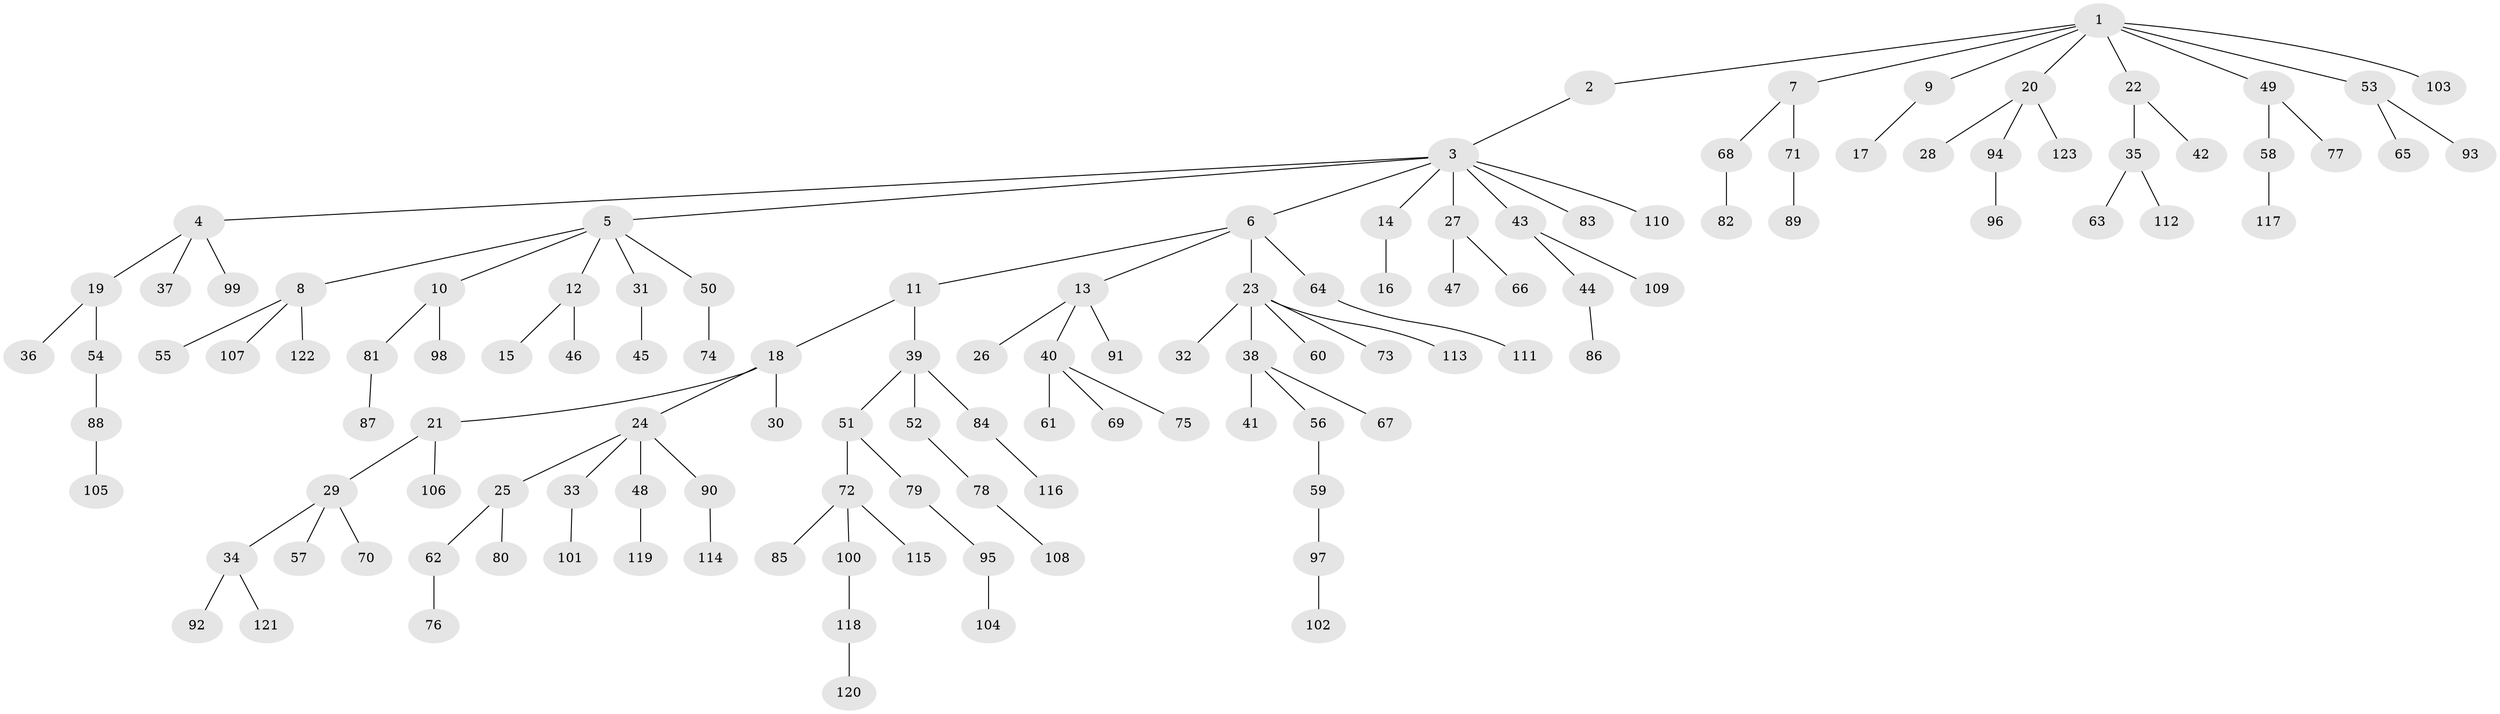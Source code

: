 // coarse degree distribution, {4: 0.023255813953488372, 1: 0.6395348837209303, 2: 0.2558139534883721, 8: 0.023255813953488372, 6: 0.011627906976744186, 5: 0.03488372093023256, 26: 0.011627906976744186}
// Generated by graph-tools (version 1.1) at 2025/55/03/04/25 21:55:59]
// undirected, 123 vertices, 122 edges
graph export_dot {
graph [start="1"]
  node [color=gray90,style=filled];
  1;
  2;
  3;
  4;
  5;
  6;
  7;
  8;
  9;
  10;
  11;
  12;
  13;
  14;
  15;
  16;
  17;
  18;
  19;
  20;
  21;
  22;
  23;
  24;
  25;
  26;
  27;
  28;
  29;
  30;
  31;
  32;
  33;
  34;
  35;
  36;
  37;
  38;
  39;
  40;
  41;
  42;
  43;
  44;
  45;
  46;
  47;
  48;
  49;
  50;
  51;
  52;
  53;
  54;
  55;
  56;
  57;
  58;
  59;
  60;
  61;
  62;
  63;
  64;
  65;
  66;
  67;
  68;
  69;
  70;
  71;
  72;
  73;
  74;
  75;
  76;
  77;
  78;
  79;
  80;
  81;
  82;
  83;
  84;
  85;
  86;
  87;
  88;
  89;
  90;
  91;
  92;
  93;
  94;
  95;
  96;
  97;
  98;
  99;
  100;
  101;
  102;
  103;
  104;
  105;
  106;
  107;
  108;
  109;
  110;
  111;
  112;
  113;
  114;
  115;
  116;
  117;
  118;
  119;
  120;
  121;
  122;
  123;
  1 -- 2;
  1 -- 7;
  1 -- 9;
  1 -- 20;
  1 -- 22;
  1 -- 49;
  1 -- 53;
  1 -- 103;
  2 -- 3;
  3 -- 4;
  3 -- 5;
  3 -- 6;
  3 -- 14;
  3 -- 27;
  3 -- 43;
  3 -- 83;
  3 -- 110;
  4 -- 19;
  4 -- 37;
  4 -- 99;
  5 -- 8;
  5 -- 10;
  5 -- 12;
  5 -- 31;
  5 -- 50;
  6 -- 11;
  6 -- 13;
  6 -- 23;
  6 -- 64;
  7 -- 68;
  7 -- 71;
  8 -- 55;
  8 -- 107;
  8 -- 122;
  9 -- 17;
  10 -- 81;
  10 -- 98;
  11 -- 18;
  11 -- 39;
  12 -- 15;
  12 -- 46;
  13 -- 26;
  13 -- 40;
  13 -- 91;
  14 -- 16;
  18 -- 21;
  18 -- 24;
  18 -- 30;
  19 -- 36;
  19 -- 54;
  20 -- 28;
  20 -- 94;
  20 -- 123;
  21 -- 29;
  21 -- 106;
  22 -- 35;
  22 -- 42;
  23 -- 32;
  23 -- 38;
  23 -- 60;
  23 -- 73;
  23 -- 113;
  24 -- 25;
  24 -- 33;
  24 -- 48;
  24 -- 90;
  25 -- 62;
  25 -- 80;
  27 -- 47;
  27 -- 66;
  29 -- 34;
  29 -- 57;
  29 -- 70;
  31 -- 45;
  33 -- 101;
  34 -- 92;
  34 -- 121;
  35 -- 63;
  35 -- 112;
  38 -- 41;
  38 -- 56;
  38 -- 67;
  39 -- 51;
  39 -- 52;
  39 -- 84;
  40 -- 61;
  40 -- 69;
  40 -- 75;
  43 -- 44;
  43 -- 109;
  44 -- 86;
  48 -- 119;
  49 -- 58;
  49 -- 77;
  50 -- 74;
  51 -- 72;
  51 -- 79;
  52 -- 78;
  53 -- 65;
  53 -- 93;
  54 -- 88;
  56 -- 59;
  58 -- 117;
  59 -- 97;
  62 -- 76;
  64 -- 111;
  68 -- 82;
  71 -- 89;
  72 -- 85;
  72 -- 100;
  72 -- 115;
  78 -- 108;
  79 -- 95;
  81 -- 87;
  84 -- 116;
  88 -- 105;
  90 -- 114;
  94 -- 96;
  95 -- 104;
  97 -- 102;
  100 -- 118;
  118 -- 120;
}
